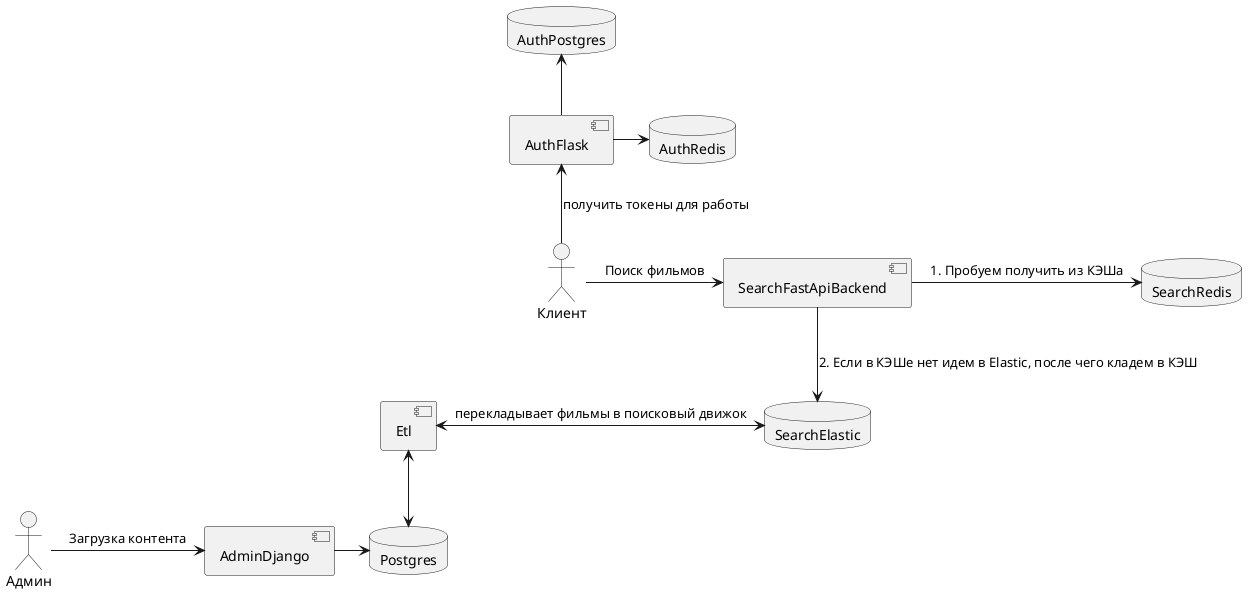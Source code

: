 @startuml

skinparam componentStyle uml2

actor Клиент as Client
actor Админ as Admin

component AdminDjango
database Postgres

component SearchFastApiBackend
component Etl
database SearchElastic
database SearchRedis

component AuthFlask
database AuthRedis
database AuthPostgres

Admin -> AdminDjango: Загрузка контента
AdminDjango -> Postgres

Client -> SearchFastApiBackend: Поиск фильмов
SearchFastApiBackend -> SearchRedis: 1. Пробуем получить из КЭШа
SearchFastApiBackend -down-> SearchElastic: 2. Если в КЭШе нет идем в Elastic, после чего кладем в КЭШ
Etl <-down-> Postgres
Etl <-> SearchElastic: перекладывает фильмы в поисковый движок

Client -up-> AuthFlask: получить токены для работы
AuthFlask -> AuthRedis
AuthFlask -up-> AuthPostgres

@enduml